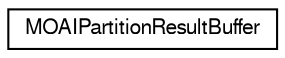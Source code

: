 digraph G
{
  edge [fontname="FreeSans",fontsize="10",labelfontname="FreeSans",labelfontsize="10"];
  node [fontname="FreeSans",fontsize="10",shape=record];
  rankdir=LR;
  Node1 [label="MOAIPartitionResultBuffer",height=0.2,width=0.4,color="black", fillcolor="white", style="filled",URL="$class_m_o_a_i_partition_result_buffer.html",tooltip="Class for optimizing spatial queries against sets of primitives. Configure for performance; default b..."];
}
